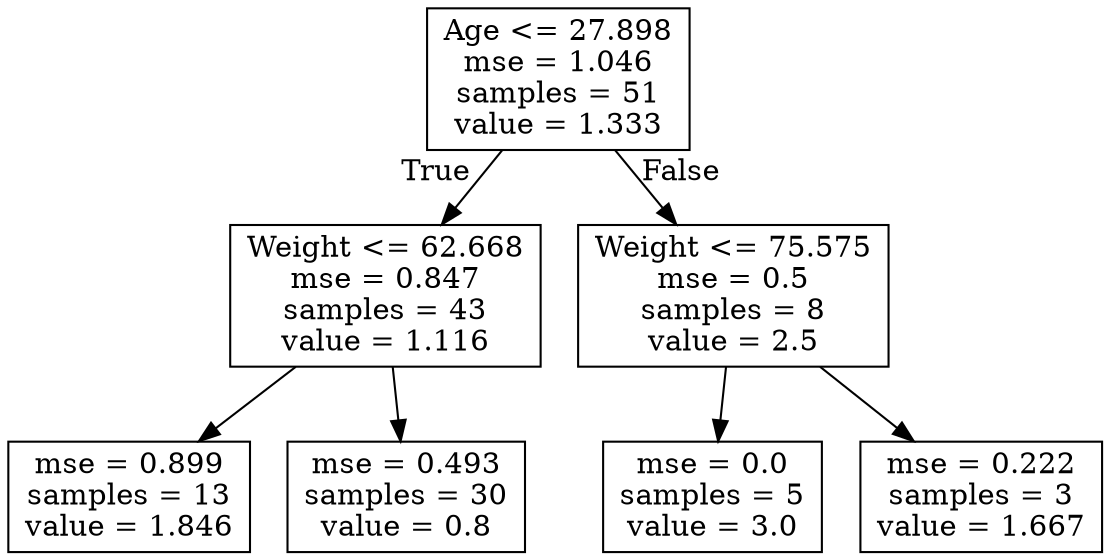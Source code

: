 digraph Tree {
node [shape=box] ;
0 [label="Age <= 27.898\nmse = 1.046\nsamples = 51\nvalue = 1.333"] ;
1 [label="Weight <= 62.668\nmse = 0.847\nsamples = 43\nvalue = 1.116"] ;
0 -> 1 [labeldistance=2.5, labelangle=45, headlabel="True"] ;
2 [label="mse = 0.899\nsamples = 13\nvalue = 1.846"] ;
1 -> 2 ;
3 [label="mse = 0.493\nsamples = 30\nvalue = 0.8"] ;
1 -> 3 ;
4 [label="Weight <= 75.575\nmse = 0.5\nsamples = 8\nvalue = 2.5"] ;
0 -> 4 [labeldistance=2.5, labelangle=-45, headlabel="False"] ;
5 [label="mse = 0.0\nsamples = 5\nvalue = 3.0"] ;
4 -> 5 ;
6 [label="mse = 0.222\nsamples = 3\nvalue = 1.667"] ;
4 -> 6 ;
}